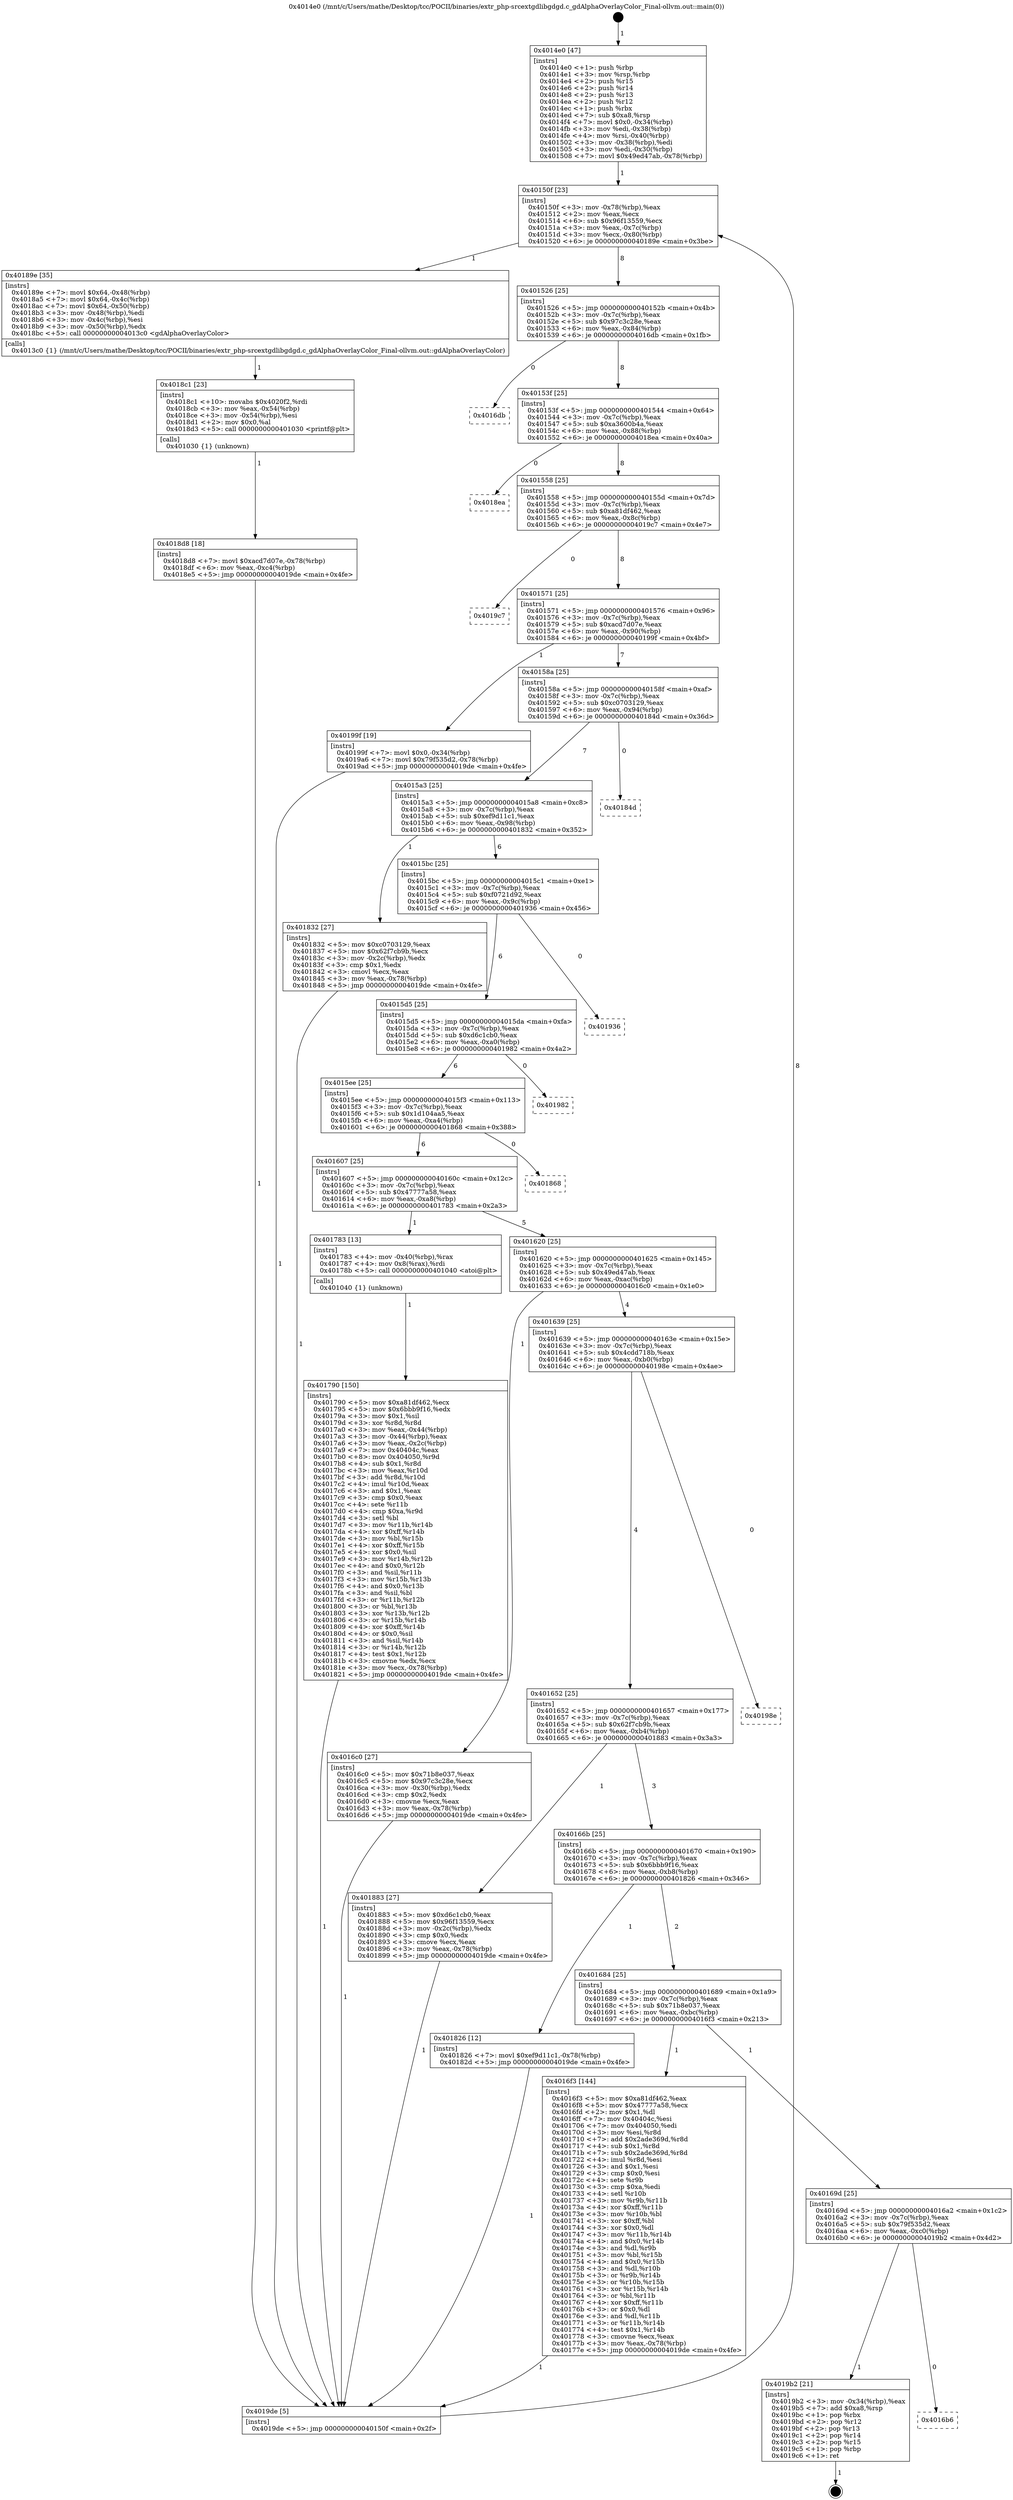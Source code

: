 digraph "0x4014e0" {
  label = "0x4014e0 (/mnt/c/Users/mathe/Desktop/tcc/POCII/binaries/extr_php-srcextgdlibgdgd.c_gdAlphaOverlayColor_Final-ollvm.out::main(0))"
  labelloc = "t"
  node[shape=record]

  Entry [label="",width=0.3,height=0.3,shape=circle,fillcolor=black,style=filled]
  "0x40150f" [label="{
     0x40150f [23]\l
     | [instrs]\l
     &nbsp;&nbsp;0x40150f \<+3\>: mov -0x78(%rbp),%eax\l
     &nbsp;&nbsp;0x401512 \<+2\>: mov %eax,%ecx\l
     &nbsp;&nbsp;0x401514 \<+6\>: sub $0x96f13559,%ecx\l
     &nbsp;&nbsp;0x40151a \<+3\>: mov %eax,-0x7c(%rbp)\l
     &nbsp;&nbsp;0x40151d \<+3\>: mov %ecx,-0x80(%rbp)\l
     &nbsp;&nbsp;0x401520 \<+6\>: je 000000000040189e \<main+0x3be\>\l
  }"]
  "0x40189e" [label="{
     0x40189e [35]\l
     | [instrs]\l
     &nbsp;&nbsp;0x40189e \<+7\>: movl $0x64,-0x48(%rbp)\l
     &nbsp;&nbsp;0x4018a5 \<+7\>: movl $0x64,-0x4c(%rbp)\l
     &nbsp;&nbsp;0x4018ac \<+7\>: movl $0x64,-0x50(%rbp)\l
     &nbsp;&nbsp;0x4018b3 \<+3\>: mov -0x48(%rbp),%edi\l
     &nbsp;&nbsp;0x4018b6 \<+3\>: mov -0x4c(%rbp),%esi\l
     &nbsp;&nbsp;0x4018b9 \<+3\>: mov -0x50(%rbp),%edx\l
     &nbsp;&nbsp;0x4018bc \<+5\>: call 00000000004013c0 \<gdAlphaOverlayColor\>\l
     | [calls]\l
     &nbsp;&nbsp;0x4013c0 \{1\} (/mnt/c/Users/mathe/Desktop/tcc/POCII/binaries/extr_php-srcextgdlibgdgd.c_gdAlphaOverlayColor_Final-ollvm.out::gdAlphaOverlayColor)\l
  }"]
  "0x401526" [label="{
     0x401526 [25]\l
     | [instrs]\l
     &nbsp;&nbsp;0x401526 \<+5\>: jmp 000000000040152b \<main+0x4b\>\l
     &nbsp;&nbsp;0x40152b \<+3\>: mov -0x7c(%rbp),%eax\l
     &nbsp;&nbsp;0x40152e \<+5\>: sub $0x97c3c28e,%eax\l
     &nbsp;&nbsp;0x401533 \<+6\>: mov %eax,-0x84(%rbp)\l
     &nbsp;&nbsp;0x401539 \<+6\>: je 00000000004016db \<main+0x1fb\>\l
  }"]
  Exit [label="",width=0.3,height=0.3,shape=circle,fillcolor=black,style=filled,peripheries=2]
  "0x4016db" [label="{
     0x4016db\l
  }", style=dashed]
  "0x40153f" [label="{
     0x40153f [25]\l
     | [instrs]\l
     &nbsp;&nbsp;0x40153f \<+5\>: jmp 0000000000401544 \<main+0x64\>\l
     &nbsp;&nbsp;0x401544 \<+3\>: mov -0x7c(%rbp),%eax\l
     &nbsp;&nbsp;0x401547 \<+5\>: sub $0xa3600b4a,%eax\l
     &nbsp;&nbsp;0x40154c \<+6\>: mov %eax,-0x88(%rbp)\l
     &nbsp;&nbsp;0x401552 \<+6\>: je 00000000004018ea \<main+0x40a\>\l
  }"]
  "0x4016b6" [label="{
     0x4016b6\l
  }", style=dashed]
  "0x4018ea" [label="{
     0x4018ea\l
  }", style=dashed]
  "0x401558" [label="{
     0x401558 [25]\l
     | [instrs]\l
     &nbsp;&nbsp;0x401558 \<+5\>: jmp 000000000040155d \<main+0x7d\>\l
     &nbsp;&nbsp;0x40155d \<+3\>: mov -0x7c(%rbp),%eax\l
     &nbsp;&nbsp;0x401560 \<+5\>: sub $0xa81df462,%eax\l
     &nbsp;&nbsp;0x401565 \<+6\>: mov %eax,-0x8c(%rbp)\l
     &nbsp;&nbsp;0x40156b \<+6\>: je 00000000004019c7 \<main+0x4e7\>\l
  }"]
  "0x4019b2" [label="{
     0x4019b2 [21]\l
     | [instrs]\l
     &nbsp;&nbsp;0x4019b2 \<+3\>: mov -0x34(%rbp),%eax\l
     &nbsp;&nbsp;0x4019b5 \<+7\>: add $0xa8,%rsp\l
     &nbsp;&nbsp;0x4019bc \<+1\>: pop %rbx\l
     &nbsp;&nbsp;0x4019bd \<+2\>: pop %r12\l
     &nbsp;&nbsp;0x4019bf \<+2\>: pop %r13\l
     &nbsp;&nbsp;0x4019c1 \<+2\>: pop %r14\l
     &nbsp;&nbsp;0x4019c3 \<+2\>: pop %r15\l
     &nbsp;&nbsp;0x4019c5 \<+1\>: pop %rbp\l
     &nbsp;&nbsp;0x4019c6 \<+1\>: ret\l
  }"]
  "0x4019c7" [label="{
     0x4019c7\l
  }", style=dashed]
  "0x401571" [label="{
     0x401571 [25]\l
     | [instrs]\l
     &nbsp;&nbsp;0x401571 \<+5\>: jmp 0000000000401576 \<main+0x96\>\l
     &nbsp;&nbsp;0x401576 \<+3\>: mov -0x7c(%rbp),%eax\l
     &nbsp;&nbsp;0x401579 \<+5\>: sub $0xacd7d07e,%eax\l
     &nbsp;&nbsp;0x40157e \<+6\>: mov %eax,-0x90(%rbp)\l
     &nbsp;&nbsp;0x401584 \<+6\>: je 000000000040199f \<main+0x4bf\>\l
  }"]
  "0x4018d8" [label="{
     0x4018d8 [18]\l
     | [instrs]\l
     &nbsp;&nbsp;0x4018d8 \<+7\>: movl $0xacd7d07e,-0x78(%rbp)\l
     &nbsp;&nbsp;0x4018df \<+6\>: mov %eax,-0xc4(%rbp)\l
     &nbsp;&nbsp;0x4018e5 \<+5\>: jmp 00000000004019de \<main+0x4fe\>\l
  }"]
  "0x40199f" [label="{
     0x40199f [19]\l
     | [instrs]\l
     &nbsp;&nbsp;0x40199f \<+7\>: movl $0x0,-0x34(%rbp)\l
     &nbsp;&nbsp;0x4019a6 \<+7\>: movl $0x79f535d2,-0x78(%rbp)\l
     &nbsp;&nbsp;0x4019ad \<+5\>: jmp 00000000004019de \<main+0x4fe\>\l
  }"]
  "0x40158a" [label="{
     0x40158a [25]\l
     | [instrs]\l
     &nbsp;&nbsp;0x40158a \<+5\>: jmp 000000000040158f \<main+0xaf\>\l
     &nbsp;&nbsp;0x40158f \<+3\>: mov -0x7c(%rbp),%eax\l
     &nbsp;&nbsp;0x401592 \<+5\>: sub $0xc0703129,%eax\l
     &nbsp;&nbsp;0x401597 \<+6\>: mov %eax,-0x94(%rbp)\l
     &nbsp;&nbsp;0x40159d \<+6\>: je 000000000040184d \<main+0x36d\>\l
  }"]
  "0x4018c1" [label="{
     0x4018c1 [23]\l
     | [instrs]\l
     &nbsp;&nbsp;0x4018c1 \<+10\>: movabs $0x4020f2,%rdi\l
     &nbsp;&nbsp;0x4018cb \<+3\>: mov %eax,-0x54(%rbp)\l
     &nbsp;&nbsp;0x4018ce \<+3\>: mov -0x54(%rbp),%esi\l
     &nbsp;&nbsp;0x4018d1 \<+2\>: mov $0x0,%al\l
     &nbsp;&nbsp;0x4018d3 \<+5\>: call 0000000000401030 \<printf@plt\>\l
     | [calls]\l
     &nbsp;&nbsp;0x401030 \{1\} (unknown)\l
  }"]
  "0x40184d" [label="{
     0x40184d\l
  }", style=dashed]
  "0x4015a3" [label="{
     0x4015a3 [25]\l
     | [instrs]\l
     &nbsp;&nbsp;0x4015a3 \<+5\>: jmp 00000000004015a8 \<main+0xc8\>\l
     &nbsp;&nbsp;0x4015a8 \<+3\>: mov -0x7c(%rbp),%eax\l
     &nbsp;&nbsp;0x4015ab \<+5\>: sub $0xef9d11c1,%eax\l
     &nbsp;&nbsp;0x4015b0 \<+6\>: mov %eax,-0x98(%rbp)\l
     &nbsp;&nbsp;0x4015b6 \<+6\>: je 0000000000401832 \<main+0x352\>\l
  }"]
  "0x401790" [label="{
     0x401790 [150]\l
     | [instrs]\l
     &nbsp;&nbsp;0x401790 \<+5\>: mov $0xa81df462,%ecx\l
     &nbsp;&nbsp;0x401795 \<+5\>: mov $0x6bbb9f16,%edx\l
     &nbsp;&nbsp;0x40179a \<+3\>: mov $0x1,%sil\l
     &nbsp;&nbsp;0x40179d \<+3\>: xor %r8d,%r8d\l
     &nbsp;&nbsp;0x4017a0 \<+3\>: mov %eax,-0x44(%rbp)\l
     &nbsp;&nbsp;0x4017a3 \<+3\>: mov -0x44(%rbp),%eax\l
     &nbsp;&nbsp;0x4017a6 \<+3\>: mov %eax,-0x2c(%rbp)\l
     &nbsp;&nbsp;0x4017a9 \<+7\>: mov 0x40404c,%eax\l
     &nbsp;&nbsp;0x4017b0 \<+8\>: mov 0x404050,%r9d\l
     &nbsp;&nbsp;0x4017b8 \<+4\>: sub $0x1,%r8d\l
     &nbsp;&nbsp;0x4017bc \<+3\>: mov %eax,%r10d\l
     &nbsp;&nbsp;0x4017bf \<+3\>: add %r8d,%r10d\l
     &nbsp;&nbsp;0x4017c2 \<+4\>: imul %r10d,%eax\l
     &nbsp;&nbsp;0x4017c6 \<+3\>: and $0x1,%eax\l
     &nbsp;&nbsp;0x4017c9 \<+3\>: cmp $0x0,%eax\l
     &nbsp;&nbsp;0x4017cc \<+4\>: sete %r11b\l
     &nbsp;&nbsp;0x4017d0 \<+4\>: cmp $0xa,%r9d\l
     &nbsp;&nbsp;0x4017d4 \<+3\>: setl %bl\l
     &nbsp;&nbsp;0x4017d7 \<+3\>: mov %r11b,%r14b\l
     &nbsp;&nbsp;0x4017da \<+4\>: xor $0xff,%r14b\l
     &nbsp;&nbsp;0x4017de \<+3\>: mov %bl,%r15b\l
     &nbsp;&nbsp;0x4017e1 \<+4\>: xor $0xff,%r15b\l
     &nbsp;&nbsp;0x4017e5 \<+4\>: xor $0x0,%sil\l
     &nbsp;&nbsp;0x4017e9 \<+3\>: mov %r14b,%r12b\l
     &nbsp;&nbsp;0x4017ec \<+4\>: and $0x0,%r12b\l
     &nbsp;&nbsp;0x4017f0 \<+3\>: and %sil,%r11b\l
     &nbsp;&nbsp;0x4017f3 \<+3\>: mov %r15b,%r13b\l
     &nbsp;&nbsp;0x4017f6 \<+4\>: and $0x0,%r13b\l
     &nbsp;&nbsp;0x4017fa \<+3\>: and %sil,%bl\l
     &nbsp;&nbsp;0x4017fd \<+3\>: or %r11b,%r12b\l
     &nbsp;&nbsp;0x401800 \<+3\>: or %bl,%r13b\l
     &nbsp;&nbsp;0x401803 \<+3\>: xor %r13b,%r12b\l
     &nbsp;&nbsp;0x401806 \<+3\>: or %r15b,%r14b\l
     &nbsp;&nbsp;0x401809 \<+4\>: xor $0xff,%r14b\l
     &nbsp;&nbsp;0x40180d \<+4\>: or $0x0,%sil\l
     &nbsp;&nbsp;0x401811 \<+3\>: and %sil,%r14b\l
     &nbsp;&nbsp;0x401814 \<+3\>: or %r14b,%r12b\l
     &nbsp;&nbsp;0x401817 \<+4\>: test $0x1,%r12b\l
     &nbsp;&nbsp;0x40181b \<+3\>: cmovne %edx,%ecx\l
     &nbsp;&nbsp;0x40181e \<+3\>: mov %ecx,-0x78(%rbp)\l
     &nbsp;&nbsp;0x401821 \<+5\>: jmp 00000000004019de \<main+0x4fe\>\l
  }"]
  "0x401832" [label="{
     0x401832 [27]\l
     | [instrs]\l
     &nbsp;&nbsp;0x401832 \<+5\>: mov $0xc0703129,%eax\l
     &nbsp;&nbsp;0x401837 \<+5\>: mov $0x62f7cb9b,%ecx\l
     &nbsp;&nbsp;0x40183c \<+3\>: mov -0x2c(%rbp),%edx\l
     &nbsp;&nbsp;0x40183f \<+3\>: cmp $0x1,%edx\l
     &nbsp;&nbsp;0x401842 \<+3\>: cmovl %ecx,%eax\l
     &nbsp;&nbsp;0x401845 \<+3\>: mov %eax,-0x78(%rbp)\l
     &nbsp;&nbsp;0x401848 \<+5\>: jmp 00000000004019de \<main+0x4fe\>\l
  }"]
  "0x4015bc" [label="{
     0x4015bc [25]\l
     | [instrs]\l
     &nbsp;&nbsp;0x4015bc \<+5\>: jmp 00000000004015c1 \<main+0xe1\>\l
     &nbsp;&nbsp;0x4015c1 \<+3\>: mov -0x7c(%rbp),%eax\l
     &nbsp;&nbsp;0x4015c4 \<+5\>: sub $0xf0721d92,%eax\l
     &nbsp;&nbsp;0x4015c9 \<+6\>: mov %eax,-0x9c(%rbp)\l
     &nbsp;&nbsp;0x4015cf \<+6\>: je 0000000000401936 \<main+0x456\>\l
  }"]
  "0x40169d" [label="{
     0x40169d [25]\l
     | [instrs]\l
     &nbsp;&nbsp;0x40169d \<+5\>: jmp 00000000004016a2 \<main+0x1c2\>\l
     &nbsp;&nbsp;0x4016a2 \<+3\>: mov -0x7c(%rbp),%eax\l
     &nbsp;&nbsp;0x4016a5 \<+5\>: sub $0x79f535d2,%eax\l
     &nbsp;&nbsp;0x4016aa \<+6\>: mov %eax,-0xc0(%rbp)\l
     &nbsp;&nbsp;0x4016b0 \<+6\>: je 00000000004019b2 \<main+0x4d2\>\l
  }"]
  "0x401936" [label="{
     0x401936\l
  }", style=dashed]
  "0x4015d5" [label="{
     0x4015d5 [25]\l
     | [instrs]\l
     &nbsp;&nbsp;0x4015d5 \<+5\>: jmp 00000000004015da \<main+0xfa\>\l
     &nbsp;&nbsp;0x4015da \<+3\>: mov -0x7c(%rbp),%eax\l
     &nbsp;&nbsp;0x4015dd \<+5\>: sub $0xd6c1cb0,%eax\l
     &nbsp;&nbsp;0x4015e2 \<+6\>: mov %eax,-0xa0(%rbp)\l
     &nbsp;&nbsp;0x4015e8 \<+6\>: je 0000000000401982 \<main+0x4a2\>\l
  }"]
  "0x4016f3" [label="{
     0x4016f3 [144]\l
     | [instrs]\l
     &nbsp;&nbsp;0x4016f3 \<+5\>: mov $0xa81df462,%eax\l
     &nbsp;&nbsp;0x4016f8 \<+5\>: mov $0x47777a58,%ecx\l
     &nbsp;&nbsp;0x4016fd \<+2\>: mov $0x1,%dl\l
     &nbsp;&nbsp;0x4016ff \<+7\>: mov 0x40404c,%esi\l
     &nbsp;&nbsp;0x401706 \<+7\>: mov 0x404050,%edi\l
     &nbsp;&nbsp;0x40170d \<+3\>: mov %esi,%r8d\l
     &nbsp;&nbsp;0x401710 \<+7\>: add $0x2ade369d,%r8d\l
     &nbsp;&nbsp;0x401717 \<+4\>: sub $0x1,%r8d\l
     &nbsp;&nbsp;0x40171b \<+7\>: sub $0x2ade369d,%r8d\l
     &nbsp;&nbsp;0x401722 \<+4\>: imul %r8d,%esi\l
     &nbsp;&nbsp;0x401726 \<+3\>: and $0x1,%esi\l
     &nbsp;&nbsp;0x401729 \<+3\>: cmp $0x0,%esi\l
     &nbsp;&nbsp;0x40172c \<+4\>: sete %r9b\l
     &nbsp;&nbsp;0x401730 \<+3\>: cmp $0xa,%edi\l
     &nbsp;&nbsp;0x401733 \<+4\>: setl %r10b\l
     &nbsp;&nbsp;0x401737 \<+3\>: mov %r9b,%r11b\l
     &nbsp;&nbsp;0x40173a \<+4\>: xor $0xff,%r11b\l
     &nbsp;&nbsp;0x40173e \<+3\>: mov %r10b,%bl\l
     &nbsp;&nbsp;0x401741 \<+3\>: xor $0xff,%bl\l
     &nbsp;&nbsp;0x401744 \<+3\>: xor $0x0,%dl\l
     &nbsp;&nbsp;0x401747 \<+3\>: mov %r11b,%r14b\l
     &nbsp;&nbsp;0x40174a \<+4\>: and $0x0,%r14b\l
     &nbsp;&nbsp;0x40174e \<+3\>: and %dl,%r9b\l
     &nbsp;&nbsp;0x401751 \<+3\>: mov %bl,%r15b\l
     &nbsp;&nbsp;0x401754 \<+4\>: and $0x0,%r15b\l
     &nbsp;&nbsp;0x401758 \<+3\>: and %dl,%r10b\l
     &nbsp;&nbsp;0x40175b \<+3\>: or %r9b,%r14b\l
     &nbsp;&nbsp;0x40175e \<+3\>: or %r10b,%r15b\l
     &nbsp;&nbsp;0x401761 \<+3\>: xor %r15b,%r14b\l
     &nbsp;&nbsp;0x401764 \<+3\>: or %bl,%r11b\l
     &nbsp;&nbsp;0x401767 \<+4\>: xor $0xff,%r11b\l
     &nbsp;&nbsp;0x40176b \<+3\>: or $0x0,%dl\l
     &nbsp;&nbsp;0x40176e \<+3\>: and %dl,%r11b\l
     &nbsp;&nbsp;0x401771 \<+3\>: or %r11b,%r14b\l
     &nbsp;&nbsp;0x401774 \<+4\>: test $0x1,%r14b\l
     &nbsp;&nbsp;0x401778 \<+3\>: cmovne %ecx,%eax\l
     &nbsp;&nbsp;0x40177b \<+3\>: mov %eax,-0x78(%rbp)\l
     &nbsp;&nbsp;0x40177e \<+5\>: jmp 00000000004019de \<main+0x4fe\>\l
  }"]
  "0x401982" [label="{
     0x401982\l
  }", style=dashed]
  "0x4015ee" [label="{
     0x4015ee [25]\l
     | [instrs]\l
     &nbsp;&nbsp;0x4015ee \<+5\>: jmp 00000000004015f3 \<main+0x113\>\l
     &nbsp;&nbsp;0x4015f3 \<+3\>: mov -0x7c(%rbp),%eax\l
     &nbsp;&nbsp;0x4015f6 \<+5\>: sub $0x1d104aa5,%eax\l
     &nbsp;&nbsp;0x4015fb \<+6\>: mov %eax,-0xa4(%rbp)\l
     &nbsp;&nbsp;0x401601 \<+6\>: je 0000000000401868 \<main+0x388\>\l
  }"]
  "0x401684" [label="{
     0x401684 [25]\l
     | [instrs]\l
     &nbsp;&nbsp;0x401684 \<+5\>: jmp 0000000000401689 \<main+0x1a9\>\l
     &nbsp;&nbsp;0x401689 \<+3\>: mov -0x7c(%rbp),%eax\l
     &nbsp;&nbsp;0x40168c \<+5\>: sub $0x71b8e037,%eax\l
     &nbsp;&nbsp;0x401691 \<+6\>: mov %eax,-0xbc(%rbp)\l
     &nbsp;&nbsp;0x401697 \<+6\>: je 00000000004016f3 \<main+0x213\>\l
  }"]
  "0x401868" [label="{
     0x401868\l
  }", style=dashed]
  "0x401607" [label="{
     0x401607 [25]\l
     | [instrs]\l
     &nbsp;&nbsp;0x401607 \<+5\>: jmp 000000000040160c \<main+0x12c\>\l
     &nbsp;&nbsp;0x40160c \<+3\>: mov -0x7c(%rbp),%eax\l
     &nbsp;&nbsp;0x40160f \<+5\>: sub $0x47777a58,%eax\l
     &nbsp;&nbsp;0x401614 \<+6\>: mov %eax,-0xa8(%rbp)\l
     &nbsp;&nbsp;0x40161a \<+6\>: je 0000000000401783 \<main+0x2a3\>\l
  }"]
  "0x401826" [label="{
     0x401826 [12]\l
     | [instrs]\l
     &nbsp;&nbsp;0x401826 \<+7\>: movl $0xef9d11c1,-0x78(%rbp)\l
     &nbsp;&nbsp;0x40182d \<+5\>: jmp 00000000004019de \<main+0x4fe\>\l
  }"]
  "0x401783" [label="{
     0x401783 [13]\l
     | [instrs]\l
     &nbsp;&nbsp;0x401783 \<+4\>: mov -0x40(%rbp),%rax\l
     &nbsp;&nbsp;0x401787 \<+4\>: mov 0x8(%rax),%rdi\l
     &nbsp;&nbsp;0x40178b \<+5\>: call 0000000000401040 \<atoi@plt\>\l
     | [calls]\l
     &nbsp;&nbsp;0x401040 \{1\} (unknown)\l
  }"]
  "0x401620" [label="{
     0x401620 [25]\l
     | [instrs]\l
     &nbsp;&nbsp;0x401620 \<+5\>: jmp 0000000000401625 \<main+0x145\>\l
     &nbsp;&nbsp;0x401625 \<+3\>: mov -0x7c(%rbp),%eax\l
     &nbsp;&nbsp;0x401628 \<+5\>: sub $0x49ed47ab,%eax\l
     &nbsp;&nbsp;0x40162d \<+6\>: mov %eax,-0xac(%rbp)\l
     &nbsp;&nbsp;0x401633 \<+6\>: je 00000000004016c0 \<main+0x1e0\>\l
  }"]
  "0x40166b" [label="{
     0x40166b [25]\l
     | [instrs]\l
     &nbsp;&nbsp;0x40166b \<+5\>: jmp 0000000000401670 \<main+0x190\>\l
     &nbsp;&nbsp;0x401670 \<+3\>: mov -0x7c(%rbp),%eax\l
     &nbsp;&nbsp;0x401673 \<+5\>: sub $0x6bbb9f16,%eax\l
     &nbsp;&nbsp;0x401678 \<+6\>: mov %eax,-0xb8(%rbp)\l
     &nbsp;&nbsp;0x40167e \<+6\>: je 0000000000401826 \<main+0x346\>\l
  }"]
  "0x4016c0" [label="{
     0x4016c0 [27]\l
     | [instrs]\l
     &nbsp;&nbsp;0x4016c0 \<+5\>: mov $0x71b8e037,%eax\l
     &nbsp;&nbsp;0x4016c5 \<+5\>: mov $0x97c3c28e,%ecx\l
     &nbsp;&nbsp;0x4016ca \<+3\>: mov -0x30(%rbp),%edx\l
     &nbsp;&nbsp;0x4016cd \<+3\>: cmp $0x2,%edx\l
     &nbsp;&nbsp;0x4016d0 \<+3\>: cmovne %ecx,%eax\l
     &nbsp;&nbsp;0x4016d3 \<+3\>: mov %eax,-0x78(%rbp)\l
     &nbsp;&nbsp;0x4016d6 \<+5\>: jmp 00000000004019de \<main+0x4fe\>\l
  }"]
  "0x401639" [label="{
     0x401639 [25]\l
     | [instrs]\l
     &nbsp;&nbsp;0x401639 \<+5\>: jmp 000000000040163e \<main+0x15e\>\l
     &nbsp;&nbsp;0x40163e \<+3\>: mov -0x7c(%rbp),%eax\l
     &nbsp;&nbsp;0x401641 \<+5\>: sub $0x4cdd718b,%eax\l
     &nbsp;&nbsp;0x401646 \<+6\>: mov %eax,-0xb0(%rbp)\l
     &nbsp;&nbsp;0x40164c \<+6\>: je 000000000040198e \<main+0x4ae\>\l
  }"]
  "0x4019de" [label="{
     0x4019de [5]\l
     | [instrs]\l
     &nbsp;&nbsp;0x4019de \<+5\>: jmp 000000000040150f \<main+0x2f\>\l
  }"]
  "0x4014e0" [label="{
     0x4014e0 [47]\l
     | [instrs]\l
     &nbsp;&nbsp;0x4014e0 \<+1\>: push %rbp\l
     &nbsp;&nbsp;0x4014e1 \<+3\>: mov %rsp,%rbp\l
     &nbsp;&nbsp;0x4014e4 \<+2\>: push %r15\l
     &nbsp;&nbsp;0x4014e6 \<+2\>: push %r14\l
     &nbsp;&nbsp;0x4014e8 \<+2\>: push %r13\l
     &nbsp;&nbsp;0x4014ea \<+2\>: push %r12\l
     &nbsp;&nbsp;0x4014ec \<+1\>: push %rbx\l
     &nbsp;&nbsp;0x4014ed \<+7\>: sub $0xa8,%rsp\l
     &nbsp;&nbsp;0x4014f4 \<+7\>: movl $0x0,-0x34(%rbp)\l
     &nbsp;&nbsp;0x4014fb \<+3\>: mov %edi,-0x38(%rbp)\l
     &nbsp;&nbsp;0x4014fe \<+4\>: mov %rsi,-0x40(%rbp)\l
     &nbsp;&nbsp;0x401502 \<+3\>: mov -0x38(%rbp),%edi\l
     &nbsp;&nbsp;0x401505 \<+3\>: mov %edi,-0x30(%rbp)\l
     &nbsp;&nbsp;0x401508 \<+7\>: movl $0x49ed47ab,-0x78(%rbp)\l
  }"]
  "0x401883" [label="{
     0x401883 [27]\l
     | [instrs]\l
     &nbsp;&nbsp;0x401883 \<+5\>: mov $0xd6c1cb0,%eax\l
     &nbsp;&nbsp;0x401888 \<+5\>: mov $0x96f13559,%ecx\l
     &nbsp;&nbsp;0x40188d \<+3\>: mov -0x2c(%rbp),%edx\l
     &nbsp;&nbsp;0x401890 \<+3\>: cmp $0x0,%edx\l
     &nbsp;&nbsp;0x401893 \<+3\>: cmove %ecx,%eax\l
     &nbsp;&nbsp;0x401896 \<+3\>: mov %eax,-0x78(%rbp)\l
     &nbsp;&nbsp;0x401899 \<+5\>: jmp 00000000004019de \<main+0x4fe\>\l
  }"]
  "0x40198e" [label="{
     0x40198e\l
  }", style=dashed]
  "0x401652" [label="{
     0x401652 [25]\l
     | [instrs]\l
     &nbsp;&nbsp;0x401652 \<+5\>: jmp 0000000000401657 \<main+0x177\>\l
     &nbsp;&nbsp;0x401657 \<+3\>: mov -0x7c(%rbp),%eax\l
     &nbsp;&nbsp;0x40165a \<+5\>: sub $0x62f7cb9b,%eax\l
     &nbsp;&nbsp;0x40165f \<+6\>: mov %eax,-0xb4(%rbp)\l
     &nbsp;&nbsp;0x401665 \<+6\>: je 0000000000401883 \<main+0x3a3\>\l
  }"]
  Entry -> "0x4014e0" [label=" 1"]
  "0x40150f" -> "0x40189e" [label=" 1"]
  "0x40150f" -> "0x401526" [label=" 8"]
  "0x4019b2" -> Exit [label=" 1"]
  "0x401526" -> "0x4016db" [label=" 0"]
  "0x401526" -> "0x40153f" [label=" 8"]
  "0x40169d" -> "0x4016b6" [label=" 0"]
  "0x40153f" -> "0x4018ea" [label=" 0"]
  "0x40153f" -> "0x401558" [label=" 8"]
  "0x40169d" -> "0x4019b2" [label=" 1"]
  "0x401558" -> "0x4019c7" [label=" 0"]
  "0x401558" -> "0x401571" [label=" 8"]
  "0x40199f" -> "0x4019de" [label=" 1"]
  "0x401571" -> "0x40199f" [label=" 1"]
  "0x401571" -> "0x40158a" [label=" 7"]
  "0x4018d8" -> "0x4019de" [label=" 1"]
  "0x40158a" -> "0x40184d" [label=" 0"]
  "0x40158a" -> "0x4015a3" [label=" 7"]
  "0x4018c1" -> "0x4018d8" [label=" 1"]
  "0x4015a3" -> "0x401832" [label=" 1"]
  "0x4015a3" -> "0x4015bc" [label=" 6"]
  "0x40189e" -> "0x4018c1" [label=" 1"]
  "0x4015bc" -> "0x401936" [label=" 0"]
  "0x4015bc" -> "0x4015d5" [label=" 6"]
  "0x401883" -> "0x4019de" [label=" 1"]
  "0x4015d5" -> "0x401982" [label=" 0"]
  "0x4015d5" -> "0x4015ee" [label=" 6"]
  "0x401832" -> "0x4019de" [label=" 1"]
  "0x4015ee" -> "0x401868" [label=" 0"]
  "0x4015ee" -> "0x401607" [label=" 6"]
  "0x401790" -> "0x4019de" [label=" 1"]
  "0x401607" -> "0x401783" [label=" 1"]
  "0x401607" -> "0x401620" [label=" 5"]
  "0x401783" -> "0x401790" [label=" 1"]
  "0x401620" -> "0x4016c0" [label=" 1"]
  "0x401620" -> "0x401639" [label=" 4"]
  "0x4016c0" -> "0x4019de" [label=" 1"]
  "0x4014e0" -> "0x40150f" [label=" 1"]
  "0x4019de" -> "0x40150f" [label=" 8"]
  "0x401684" -> "0x40169d" [label=" 1"]
  "0x401639" -> "0x40198e" [label=" 0"]
  "0x401639" -> "0x401652" [label=" 4"]
  "0x401684" -> "0x4016f3" [label=" 1"]
  "0x401652" -> "0x401883" [label=" 1"]
  "0x401652" -> "0x40166b" [label=" 3"]
  "0x4016f3" -> "0x4019de" [label=" 1"]
  "0x40166b" -> "0x401826" [label=" 1"]
  "0x40166b" -> "0x401684" [label=" 2"]
  "0x401826" -> "0x4019de" [label=" 1"]
}
